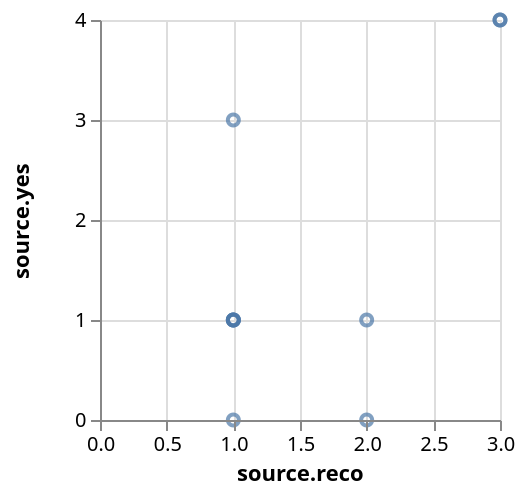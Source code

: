 {
    "$schema": "https://vega.github.io/schema/vega/v3.0.json",
    "autosize": "pad",
    "padding": 5,
    "width": 200,
    "height": 200,
    "style": "cell",
    "data": [
        {
            "name": "source_0",
            "values": {
                "hits": {
                    "hits": [
                        {
                            "source": {
                                "reco": 2,
                                "yes": 1
                            }
                        },
                        {
                            "source": {
                                "reco": 3,
                                "yes": 4
                            }
                        },
                        {
                            "source": {
                                "reco": 2,
                                "yes": 0
                            }
                        },
                        {
                            "source": {
                                "reco": 1,
                                "yes": 3
                            }
                        },
                        {
                            "source": {
                                "reco": 3,
                                "yes": 4
                            }
                        },
                        {
                            "source": {
                                "reco": 1,
                                "yes": 1
                            }
                        },
                        {
                            "source": {
                                "reco": 1,
                                "yes": 1
                            }
                        },
                        {
                            "source": {
                                "reco": 1,
                                "yes": 1
                            }
                        },
                        {
                            "source": {
                                "reco": 1,
                                "yes": 0
                            }
                        },
                        {
                            "source": {
                                "reco": 1,
                                "yes": 1
                            }
                        }
                    ]
                }
            },
            "format": {
                "property": "hits.hits"
            }
        },
        {
            "name": "data_0",
            "source": "source_0",
            "transform": [
                {
                    "type": "formula",
                    "expr": "toNumber(datum[\"source\"][\"reco\"])",
                    "as": "source.reco"
                },
                {
                    "type": "formula",
                    "expr": "toNumber(datum[\"source\"][\"yes\"])",
                    "as": "source.yes"
                },
                {
                    "type": "filter",
                    "expr": "datum[\"source\"][\"reco\"] !== null && !isNaN(datum[\"source\"][\"reco\"]) && datum[\"source\"][\"yes\"] !== null && !isNaN(datum[\"source\"][\"yes\"])"
                }
            ]
        }
    ],
    "marks": [
        {
            "name": "marks",
            "type": "symbol",
            "style": [
                "point"
            ],
            "from": {
                "data": "data_0"
            },
            "encode": {
                "update": {
                    "x": {
                        "scale": "x",
                        "field": "source.reco"
                    },
                    "y": {
                        "scale": "y",
                        "field": "source.yes"
                    },
                    "stroke": {
                        "value": "#4c78a8"
                    },
                    "fill": {
                        "value": "transparent"
                    },
                    "opacity": {
                        "value": 0.7
                    }
                }
            }
        }
    ],
    "scales": [
        {
            "name": "x",
            "type": "linear",
            "domain": {
                "data": "data_0",
                "field": "source.reco"
            },
            "range": [
                0,
                {
                    "signal": "width"
                }
            ],
            "nice": true,
            "zero": true
        },
        {
            "name": "y",
            "type": "linear",
            "domain": {
                "data": "data_0",
                "field": "source.yes"
            },
            "range": [
                {
                    "signal": "height"
                },
                0
            ],
            "nice": true,
            "zero": true
        }
    ],
    "axes": [
        {
            "scale": "x",
            "orient": "bottom",
            "labelOverlap": true,
            "tickCount": {
                "signal": "ceil(width/40)"
            },
            "title": "source.reco",
            "zindex": 1
        },
        {
            "scale": "x",
            "orient": "bottom",
            "domain": false,
            "grid": true,
            "labels": false,
            "maxExtent": 0,
            "minExtent": 0,
            "tickCount": {
                "signal": "ceil(width/40)"
            },
            "ticks": false,
            "zindex": 0,
            "gridScale": "y"
        },
        {
            "scale": "y",
            "orient": "left",
            "labelOverlap": true,
            "tickCount": {
                "signal": "ceil(height/40)"
            },
            "title": "source.yes",
            "zindex": 1
        },
        {
            "scale": "y",
            "orient": "left",
            "domain": false,
            "grid": true,
            "labels": false,
            "maxExtent": 0,
            "minExtent": 0,
            "tickCount": {
                "signal": "ceil(height/40)"
            },
            "ticks": false,
            "zindex": 0,
            "gridScale": "x"
        }
    ],
    "config": {
        "axisY": {
            "minExtent": 30
        }
    }
}
